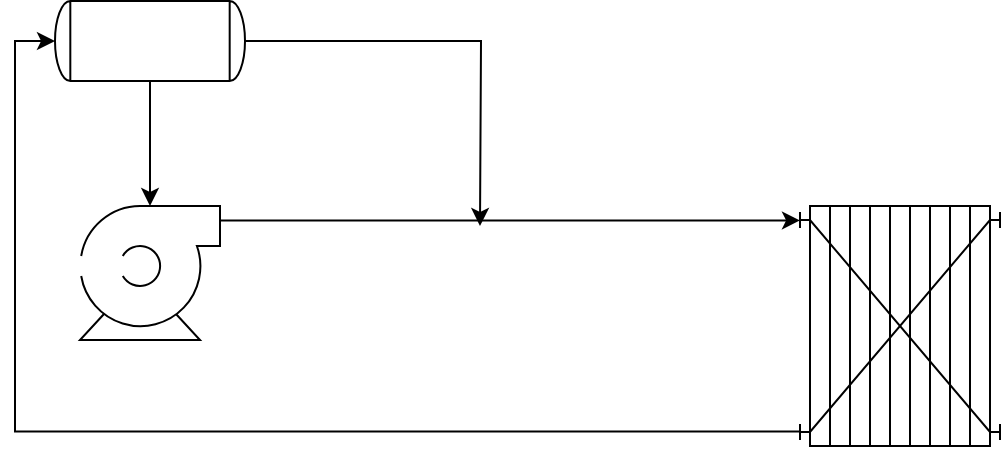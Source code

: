 <mxfile version="22.1.18" type="github">
  <diagram name="Page-1" id="55slGVnWkIRkAtyEGwrG">
    <mxGraphModel dx="954" dy="606" grid="1" gridSize="10" guides="1" tooltips="1" connect="1" arrows="1" fold="1" page="1" pageScale="1" pageWidth="850" pageHeight="1100" math="0" shadow="0">
      <root>
        <mxCell id="0" />
        <mxCell id="1" parent="0" />
        <mxCell id="x8eyKuJa9VGyMywJPDEX-1" value="" style="shape=mxgraph.pid.pumps.centrifugal_pump_1;html=1;pointerEvents=1;align=center;verticalLabelPosition=bottom;verticalAlign=top;dashed=0;" vertex="1" parent="1">
          <mxGeometry x="120" y="140" width="70" height="67" as="geometry" />
        </mxCell>
        <mxCell id="x8eyKuJa9VGyMywJPDEX-2" value="" style="shape=mxgraph.pid.heat_exchangers.plate_and_frame_heat_exchanger;html=1;pointerEvents=1;align=center;verticalLabelPosition=bottom;verticalAlign=top;dashed=0;" vertex="1" parent="1">
          <mxGeometry x="480" y="140" width="100" height="120" as="geometry" />
        </mxCell>
        <mxCell id="x8eyKuJa9VGyMywJPDEX-8" style="edgeStyle=orthogonalEdgeStyle;rounded=0;orthogonalLoop=1;jettySize=auto;html=1;exitX=1;exitY=0.5;exitDx=0;exitDy=0;exitPerimeter=0;" edge="1" parent="1" source="x8eyKuJa9VGyMywJPDEX-4" target="x8eyKuJa9VGyMywJPDEX-1">
          <mxGeometry relative="1" as="geometry" />
        </mxCell>
        <mxCell id="x8eyKuJa9VGyMywJPDEX-17" style="edgeStyle=orthogonalEdgeStyle;rounded=0;orthogonalLoop=1;jettySize=auto;html=1;exitX=0.5;exitY=0;exitDx=0;exitDy=0;exitPerimeter=0;" edge="1" parent="1" source="x8eyKuJa9VGyMywJPDEX-4">
          <mxGeometry relative="1" as="geometry">
            <mxPoint x="320" y="150" as="targetPoint" />
          </mxGeometry>
        </mxCell>
        <mxCell id="x8eyKuJa9VGyMywJPDEX-4" value="" style="shape=mxgraph.pid.vessels.tank;html=1;pointerEvents=1;align=center;verticalLabelPosition=bottom;verticalAlign=top;dashed=0;rotation=90;" vertex="1" parent="1">
          <mxGeometry x="135" y="10" width="40" height="95" as="geometry" />
        </mxCell>
        <mxCell id="x8eyKuJa9VGyMywJPDEX-14" style="edgeStyle=orthogonalEdgeStyle;rounded=0;orthogonalLoop=1;jettySize=auto;html=1;exitX=1;exitY=0;exitDx=0;exitDy=0;exitPerimeter=0;entryX=0;entryY=0.06;entryDx=0;entryDy=0;entryPerimeter=0;" edge="1" parent="1" source="x8eyKuJa9VGyMywJPDEX-1" target="x8eyKuJa9VGyMywJPDEX-2">
          <mxGeometry relative="1" as="geometry">
            <Array as="points">
              <mxPoint x="190" y="147" />
            </Array>
          </mxGeometry>
        </mxCell>
        <mxCell id="x8eyKuJa9VGyMywJPDEX-18" style="edgeStyle=orthogonalEdgeStyle;rounded=0;orthogonalLoop=1;jettySize=auto;html=1;exitX=0;exitY=0.94;exitDx=0;exitDy=0;exitPerimeter=0;entryX=0.5;entryY=1;entryDx=0;entryDy=0;entryPerimeter=0;" edge="1" parent="1" source="x8eyKuJa9VGyMywJPDEX-2" target="x8eyKuJa9VGyMywJPDEX-4">
          <mxGeometry relative="1" as="geometry" />
        </mxCell>
      </root>
    </mxGraphModel>
  </diagram>
</mxfile>

